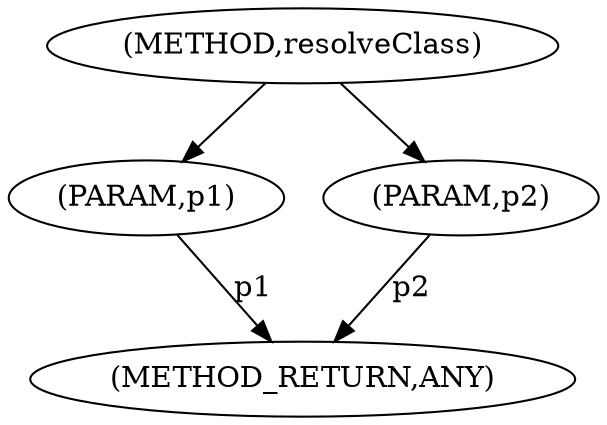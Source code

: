 digraph "resolveClass" {  
"2896" [label = <(METHOD,resolveClass)> ]
"2900" [label = <(METHOD_RETURN,ANY)> ]
"2897" [label = <(PARAM,p1)> ]
"2898" [label = <(PARAM,p2)> ]
  "2897" -> "2900"  [ label = "p1"] 
  "2898" -> "2900"  [ label = "p2"] 
  "2896" -> "2897" 
  "2896" -> "2898" 
}
